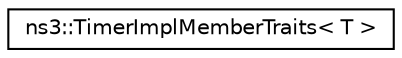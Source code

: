 digraph "Graphical Class Hierarchy"
{
 // LATEX_PDF_SIZE
  edge [fontname="Helvetica",fontsize="10",labelfontname="Helvetica",labelfontsize="10"];
  node [fontname="Helvetica",fontsize="10",shape=record];
  rankdir="LR";
  Node0 [label="ns3::TimerImplMemberTraits\< T \>",height=0.2,width=0.4,color="black", fillcolor="white", style="filled",URL="$structns3_1_1_timer_impl_member_traits.html",tooltip="Helper for the MakeTimerImpl functions which take a class method."];
}
